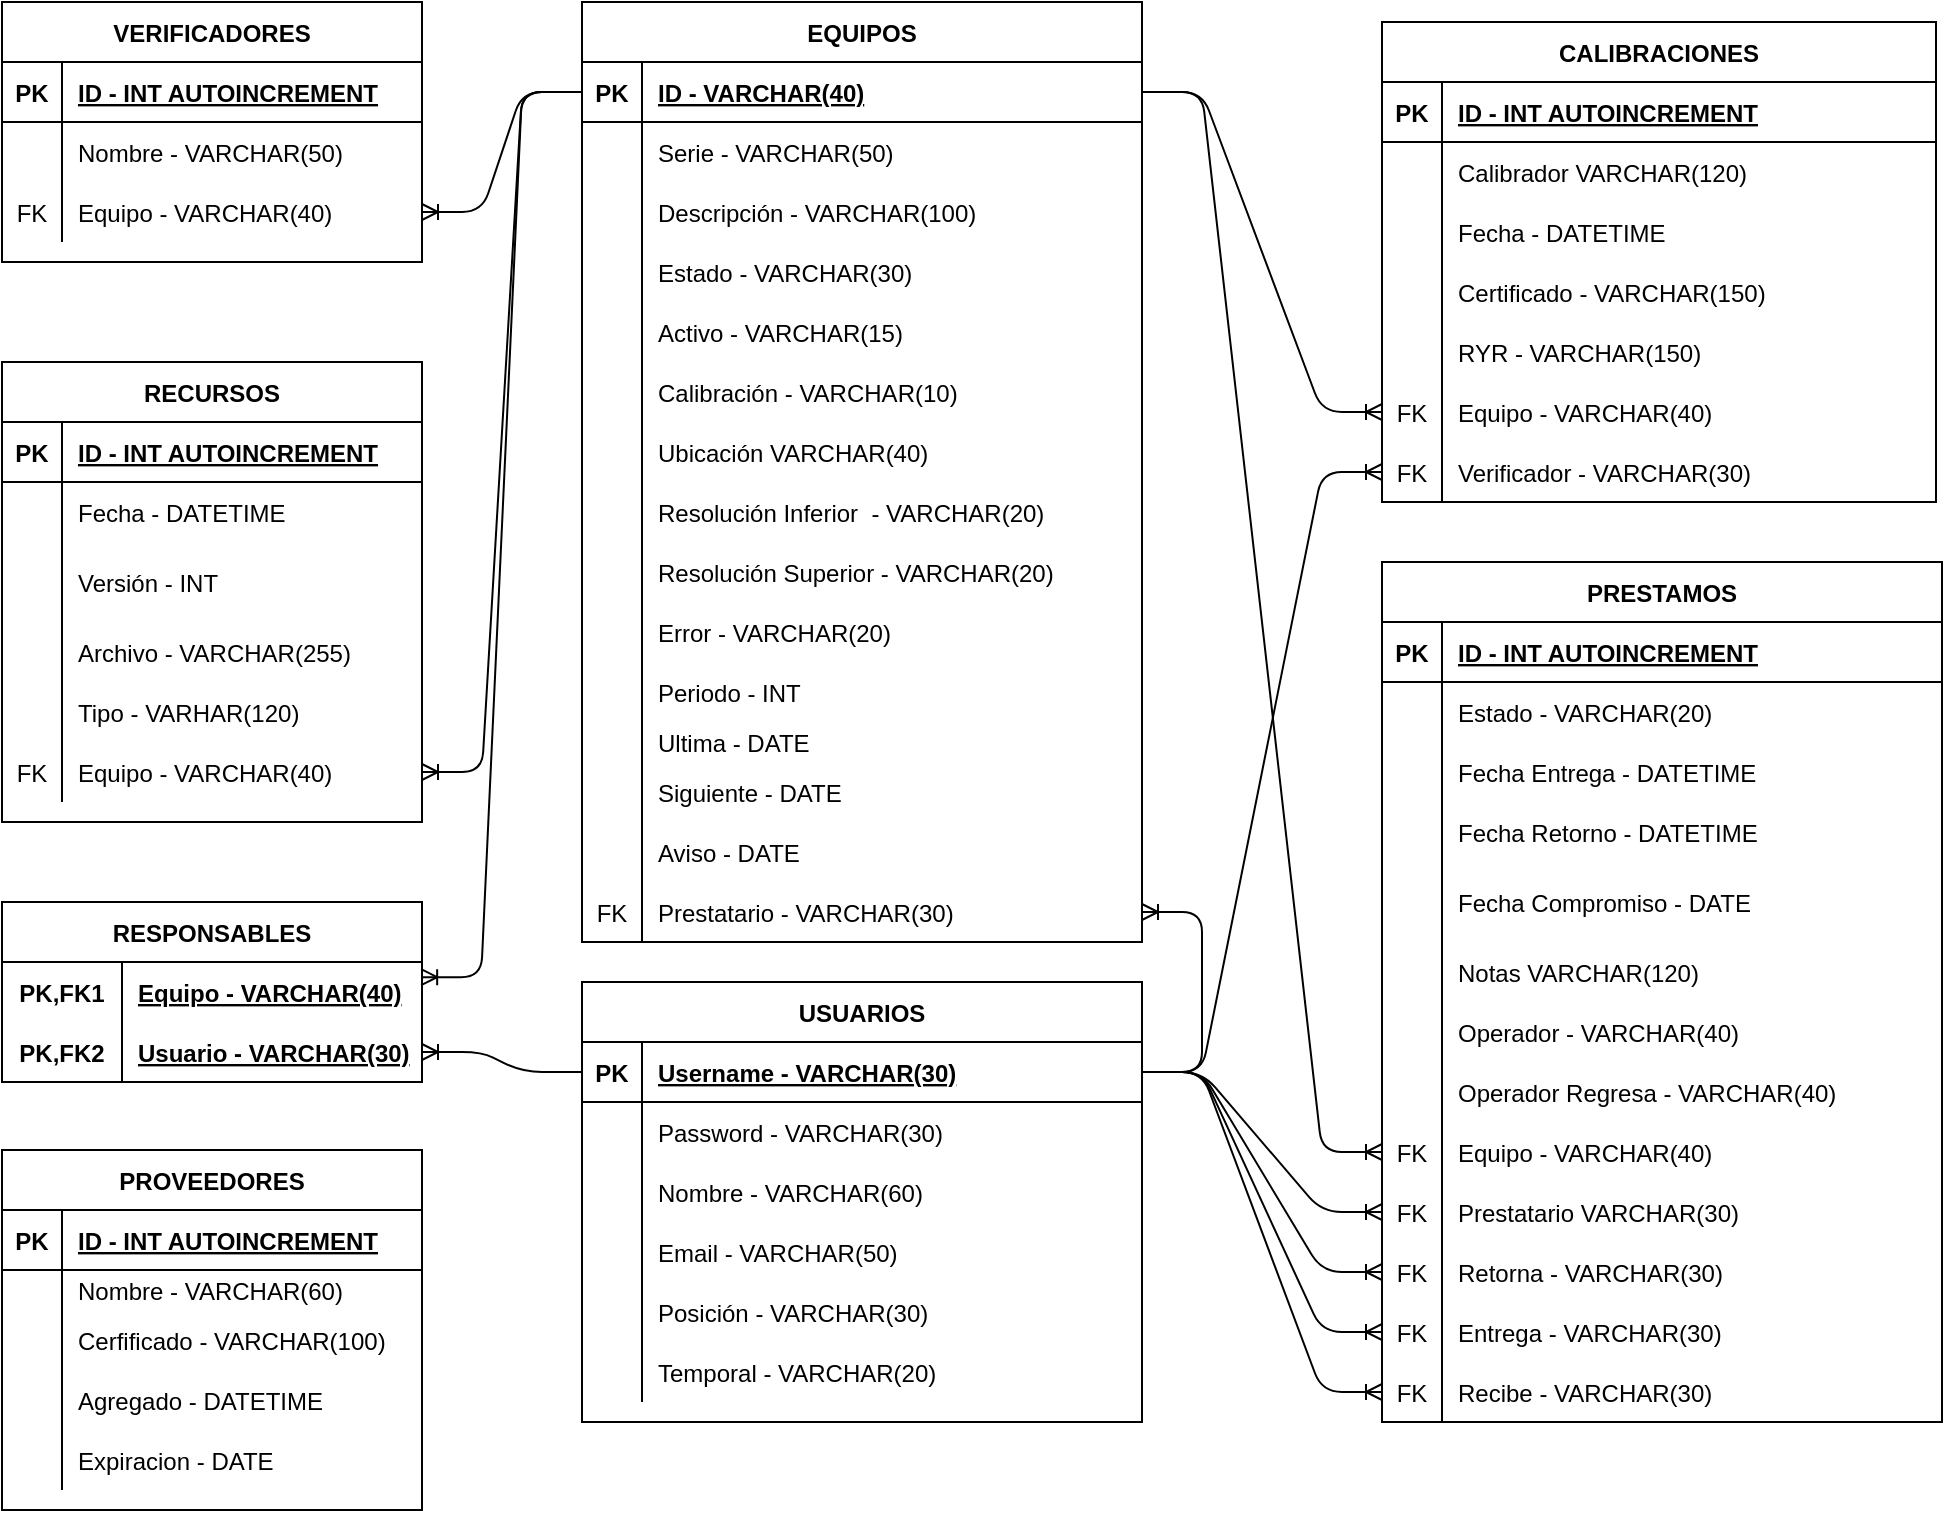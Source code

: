 <mxfile version="15.8.5" type="device"><diagram id="VOP7qsM3LI2n18yXFati" name="Page-1"><mxGraphModel dx="851" dy="471" grid="1" gridSize="10" guides="1" tooltips="1" connect="1" arrows="1" fold="1" page="1" pageScale="1" pageWidth="827" pageHeight="1169" math="0" shadow="0"><root><mxCell id="0"/><mxCell id="1" parent="0"/><mxCell id="AiQ3czS3Y79dKDK99Ic4-1" value="EQUIPOS" style="shape=table;startSize=30;container=1;collapsible=1;childLayout=tableLayout;fixedRows=1;rowLines=0;fontStyle=1;align=center;resizeLast=1;" parent="1" vertex="1"><mxGeometry x="593" y="206" width="280" height="470" as="geometry"/></mxCell><mxCell id="AiQ3czS3Y79dKDK99Ic4-2" value="" style="shape=partialRectangle;collapsible=0;dropTarget=0;pointerEvents=0;fillColor=none;top=0;left=0;bottom=1;right=0;points=[[0,0.5],[1,0.5]];portConstraint=eastwest;" parent="AiQ3czS3Y79dKDK99Ic4-1" vertex="1"><mxGeometry y="30" width="280" height="30" as="geometry"/></mxCell><mxCell id="AiQ3czS3Y79dKDK99Ic4-3" value="PK" style="shape=partialRectangle;connectable=0;fillColor=none;top=0;left=0;bottom=0;right=0;fontStyle=1;overflow=hidden;" parent="AiQ3czS3Y79dKDK99Ic4-2" vertex="1"><mxGeometry width="30" height="30" as="geometry"><mxRectangle width="30" height="30" as="alternateBounds"/></mxGeometry></mxCell><mxCell id="AiQ3czS3Y79dKDK99Ic4-4" value="ID - VARCHAR(40)" style="shape=partialRectangle;connectable=0;fillColor=none;top=0;left=0;bottom=0;right=0;align=left;spacingLeft=6;fontStyle=5;overflow=hidden;" parent="AiQ3czS3Y79dKDK99Ic4-2" vertex="1"><mxGeometry x="30" width="250" height="30" as="geometry"><mxRectangle width="250" height="30" as="alternateBounds"/></mxGeometry></mxCell><mxCell id="AiQ3czS3Y79dKDK99Ic4-5" value="" style="shape=partialRectangle;collapsible=0;dropTarget=0;pointerEvents=0;fillColor=none;top=0;left=0;bottom=0;right=0;points=[[0,0.5],[1,0.5]];portConstraint=eastwest;" parent="AiQ3czS3Y79dKDK99Ic4-1" vertex="1"><mxGeometry y="60" width="280" height="30" as="geometry"/></mxCell><mxCell id="AiQ3czS3Y79dKDK99Ic4-6" value="" style="shape=partialRectangle;connectable=0;fillColor=none;top=0;left=0;bottom=0;right=0;editable=1;overflow=hidden;" parent="AiQ3czS3Y79dKDK99Ic4-5" vertex="1"><mxGeometry width="30" height="30" as="geometry"><mxRectangle width="30" height="30" as="alternateBounds"/></mxGeometry></mxCell><mxCell id="AiQ3czS3Y79dKDK99Ic4-7" value="Serie - VARCHAR(50)" style="shape=partialRectangle;connectable=0;fillColor=none;top=0;left=0;bottom=0;right=0;align=left;spacingLeft=6;overflow=hidden;" parent="AiQ3czS3Y79dKDK99Ic4-5" vertex="1"><mxGeometry x="30" width="250" height="30" as="geometry"><mxRectangle width="250" height="30" as="alternateBounds"/></mxGeometry></mxCell><mxCell id="AiQ3czS3Y79dKDK99Ic4-8" value="" style="shape=partialRectangle;collapsible=0;dropTarget=0;pointerEvents=0;fillColor=none;top=0;left=0;bottom=0;right=0;points=[[0,0.5],[1,0.5]];portConstraint=eastwest;" parent="AiQ3czS3Y79dKDK99Ic4-1" vertex="1"><mxGeometry y="90" width="280" height="30" as="geometry"/></mxCell><mxCell id="AiQ3czS3Y79dKDK99Ic4-9" value="" style="shape=partialRectangle;connectable=0;fillColor=none;top=0;left=0;bottom=0;right=0;editable=1;overflow=hidden;" parent="AiQ3czS3Y79dKDK99Ic4-8" vertex="1"><mxGeometry width="30" height="30" as="geometry"><mxRectangle width="30" height="30" as="alternateBounds"/></mxGeometry></mxCell><mxCell id="AiQ3czS3Y79dKDK99Ic4-10" value="Descripción - VARCHAR(100)" style="shape=partialRectangle;connectable=0;fillColor=none;top=0;left=0;bottom=0;right=0;align=left;spacingLeft=6;overflow=hidden;" parent="AiQ3czS3Y79dKDK99Ic4-8" vertex="1"><mxGeometry x="30" width="250" height="30" as="geometry"><mxRectangle width="250" height="30" as="alternateBounds"/></mxGeometry></mxCell><mxCell id="AiQ3czS3Y79dKDK99Ic4-11" value="" style="shape=partialRectangle;collapsible=0;dropTarget=0;pointerEvents=0;fillColor=none;top=0;left=0;bottom=0;right=0;points=[[0,0.5],[1,0.5]];portConstraint=eastwest;" parent="AiQ3czS3Y79dKDK99Ic4-1" vertex="1"><mxGeometry y="120" width="280" height="30" as="geometry"/></mxCell><mxCell id="AiQ3czS3Y79dKDK99Ic4-12" value="" style="shape=partialRectangle;connectable=0;fillColor=none;top=0;left=0;bottom=0;right=0;editable=1;overflow=hidden;" parent="AiQ3czS3Y79dKDK99Ic4-11" vertex="1"><mxGeometry width="30" height="30" as="geometry"><mxRectangle width="30" height="30" as="alternateBounds"/></mxGeometry></mxCell><mxCell id="AiQ3czS3Y79dKDK99Ic4-13" value="Estado - VARCHAR(30)" style="shape=partialRectangle;connectable=0;fillColor=none;top=0;left=0;bottom=0;right=0;align=left;spacingLeft=6;overflow=hidden;" parent="AiQ3czS3Y79dKDK99Ic4-11" vertex="1"><mxGeometry x="30" width="250" height="30" as="geometry"><mxRectangle width="250" height="30" as="alternateBounds"/></mxGeometry></mxCell><mxCell id="AiQ3czS3Y79dKDK99Ic4-17" value="" style="shape=partialRectangle;collapsible=0;dropTarget=0;pointerEvents=0;fillColor=none;top=0;left=0;bottom=0;right=0;points=[[0,0.5],[1,0.5]];portConstraint=eastwest;" parent="AiQ3czS3Y79dKDK99Ic4-1" vertex="1"><mxGeometry y="150" width="280" height="30" as="geometry"/></mxCell><mxCell id="AiQ3czS3Y79dKDK99Ic4-18" value="" style="shape=partialRectangle;connectable=0;fillColor=none;top=0;left=0;bottom=0;right=0;editable=1;overflow=hidden;" parent="AiQ3czS3Y79dKDK99Ic4-17" vertex="1"><mxGeometry width="30" height="30" as="geometry"><mxRectangle width="30" height="30" as="alternateBounds"/></mxGeometry></mxCell><mxCell id="AiQ3czS3Y79dKDK99Ic4-19" value="Activo - VARCHAR(15)" style="shape=partialRectangle;connectable=0;fillColor=none;top=0;left=0;bottom=0;right=0;align=left;spacingLeft=6;overflow=hidden;" parent="AiQ3czS3Y79dKDK99Ic4-17" vertex="1"><mxGeometry x="30" width="250" height="30" as="geometry"><mxRectangle width="250" height="30" as="alternateBounds"/></mxGeometry></mxCell><mxCell id="AiQ3czS3Y79dKDK99Ic4-24" value="" style="shape=partialRectangle;collapsible=0;dropTarget=0;pointerEvents=0;fillColor=none;top=0;left=0;bottom=0;right=0;points=[[0,0.5],[1,0.5]];portConstraint=eastwest;" parent="AiQ3czS3Y79dKDK99Ic4-1" vertex="1"><mxGeometry y="180" width="280" height="30" as="geometry"/></mxCell><mxCell id="AiQ3czS3Y79dKDK99Ic4-25" value="" style="shape=partialRectangle;connectable=0;fillColor=none;top=0;left=0;bottom=0;right=0;editable=1;overflow=hidden;" parent="AiQ3czS3Y79dKDK99Ic4-24" vertex="1"><mxGeometry width="30" height="30" as="geometry"><mxRectangle width="30" height="30" as="alternateBounds"/></mxGeometry></mxCell><mxCell id="AiQ3czS3Y79dKDK99Ic4-26" value="Calibración - VARCHAR(10)" style="shape=partialRectangle;connectable=0;fillColor=none;top=0;left=0;bottom=0;right=0;align=left;spacingLeft=6;overflow=hidden;" parent="AiQ3czS3Y79dKDK99Ic4-24" vertex="1"><mxGeometry x="30" width="250" height="30" as="geometry"><mxRectangle width="250" height="30" as="alternateBounds"/></mxGeometry></mxCell><mxCell id="AiQ3czS3Y79dKDK99Ic4-27" value="" style="shape=partialRectangle;collapsible=0;dropTarget=0;pointerEvents=0;fillColor=none;top=0;left=0;bottom=0;right=0;points=[[0,0.5],[1,0.5]];portConstraint=eastwest;" parent="AiQ3czS3Y79dKDK99Ic4-1" vertex="1"><mxGeometry y="210" width="280" height="30" as="geometry"/></mxCell><mxCell id="AiQ3czS3Y79dKDK99Ic4-28" value="" style="shape=partialRectangle;connectable=0;fillColor=none;top=0;left=0;bottom=0;right=0;editable=1;overflow=hidden;" parent="AiQ3czS3Y79dKDK99Ic4-27" vertex="1"><mxGeometry width="30" height="30" as="geometry"><mxRectangle width="30" height="30" as="alternateBounds"/></mxGeometry></mxCell><mxCell id="AiQ3czS3Y79dKDK99Ic4-29" value="Ubicación VARCHAR(40)" style="shape=partialRectangle;connectable=0;fillColor=none;top=0;left=0;bottom=0;right=0;align=left;spacingLeft=6;overflow=hidden;" parent="AiQ3czS3Y79dKDK99Ic4-27" vertex="1"><mxGeometry x="30" width="250" height="30" as="geometry"><mxRectangle width="250" height="30" as="alternateBounds"/></mxGeometry></mxCell><mxCell id="AiQ3czS3Y79dKDK99Ic4-30" value="" style="shape=partialRectangle;collapsible=0;dropTarget=0;pointerEvents=0;fillColor=none;top=0;left=0;bottom=0;right=0;points=[[0,0.5],[1,0.5]];portConstraint=eastwest;" parent="AiQ3czS3Y79dKDK99Ic4-1" vertex="1"><mxGeometry y="240" width="280" height="30" as="geometry"/></mxCell><mxCell id="AiQ3czS3Y79dKDK99Ic4-31" value="" style="shape=partialRectangle;connectable=0;fillColor=none;top=0;left=0;bottom=0;right=0;editable=1;overflow=hidden;" parent="AiQ3czS3Y79dKDK99Ic4-30" vertex="1"><mxGeometry width="30" height="30" as="geometry"><mxRectangle width="30" height="30" as="alternateBounds"/></mxGeometry></mxCell><mxCell id="AiQ3czS3Y79dKDK99Ic4-32" value="Resolución Inferior  - VARCHAR(20)" style="shape=partialRectangle;connectable=0;fillColor=none;top=0;left=0;bottom=0;right=0;align=left;spacingLeft=6;overflow=hidden;" parent="AiQ3czS3Y79dKDK99Ic4-30" vertex="1"><mxGeometry x="30" width="250" height="30" as="geometry"><mxRectangle width="250" height="30" as="alternateBounds"/></mxGeometry></mxCell><mxCell id="AiQ3czS3Y79dKDK99Ic4-33" value="" style="shape=partialRectangle;collapsible=0;dropTarget=0;pointerEvents=0;fillColor=none;top=0;left=0;bottom=0;right=0;points=[[0,0.5],[1,0.5]];portConstraint=eastwest;" parent="AiQ3czS3Y79dKDK99Ic4-1" vertex="1"><mxGeometry y="270" width="280" height="30" as="geometry"/></mxCell><mxCell id="AiQ3czS3Y79dKDK99Ic4-34" value="" style="shape=partialRectangle;connectable=0;fillColor=none;top=0;left=0;bottom=0;right=0;editable=1;overflow=hidden;" parent="AiQ3czS3Y79dKDK99Ic4-33" vertex="1"><mxGeometry width="30" height="30" as="geometry"><mxRectangle width="30" height="30" as="alternateBounds"/></mxGeometry></mxCell><mxCell id="AiQ3czS3Y79dKDK99Ic4-35" value="Resolución Superior - VARCHAR(20)" style="shape=partialRectangle;connectable=0;fillColor=none;top=0;left=0;bottom=0;right=0;align=left;spacingLeft=6;overflow=hidden;" parent="AiQ3czS3Y79dKDK99Ic4-33" vertex="1"><mxGeometry x="30" width="250" height="30" as="geometry"><mxRectangle width="250" height="30" as="alternateBounds"/></mxGeometry></mxCell><mxCell id="AiQ3czS3Y79dKDK99Ic4-36" value="" style="shape=partialRectangle;collapsible=0;dropTarget=0;pointerEvents=0;fillColor=none;top=0;left=0;bottom=0;right=0;points=[[0,0.5],[1,0.5]];portConstraint=eastwest;" parent="AiQ3czS3Y79dKDK99Ic4-1" vertex="1"><mxGeometry y="300" width="280" height="30" as="geometry"/></mxCell><mxCell id="AiQ3czS3Y79dKDK99Ic4-37" value="" style="shape=partialRectangle;connectable=0;fillColor=none;top=0;left=0;bottom=0;right=0;editable=1;overflow=hidden;" parent="AiQ3czS3Y79dKDK99Ic4-36" vertex="1"><mxGeometry width="30" height="30" as="geometry"><mxRectangle width="30" height="30" as="alternateBounds"/></mxGeometry></mxCell><mxCell id="AiQ3czS3Y79dKDK99Ic4-38" value="Error - VARCHAR(20)" style="shape=partialRectangle;connectable=0;fillColor=none;top=0;left=0;bottom=0;right=0;align=left;spacingLeft=6;overflow=hidden;" parent="AiQ3czS3Y79dKDK99Ic4-36" vertex="1"><mxGeometry x="30" width="250" height="30" as="geometry"><mxRectangle width="250" height="30" as="alternateBounds"/></mxGeometry></mxCell><mxCell id="AiQ3czS3Y79dKDK99Ic4-39" value="" style="shape=partialRectangle;collapsible=0;dropTarget=0;pointerEvents=0;fillColor=none;top=0;left=0;bottom=0;right=0;points=[[0,0.5],[1,0.5]];portConstraint=eastwest;" parent="AiQ3czS3Y79dKDK99Ic4-1" vertex="1"><mxGeometry y="330" width="280" height="30" as="geometry"/></mxCell><mxCell id="AiQ3czS3Y79dKDK99Ic4-40" value="" style="shape=partialRectangle;connectable=0;fillColor=none;top=0;left=0;bottom=0;right=0;editable=1;overflow=hidden;" parent="AiQ3czS3Y79dKDK99Ic4-39" vertex="1"><mxGeometry width="30" height="30" as="geometry"><mxRectangle width="30" height="30" as="alternateBounds"/></mxGeometry></mxCell><mxCell id="AiQ3czS3Y79dKDK99Ic4-41" value="Periodo - INT" style="shape=partialRectangle;connectable=0;fillColor=none;top=0;left=0;bottom=0;right=0;align=left;spacingLeft=6;overflow=hidden;" parent="AiQ3czS3Y79dKDK99Ic4-39" vertex="1"><mxGeometry x="30" width="250" height="30" as="geometry"><mxRectangle width="250" height="30" as="alternateBounds"/></mxGeometry></mxCell><mxCell id="AiQ3czS3Y79dKDK99Ic4-43" value="" style="shape=partialRectangle;collapsible=0;dropTarget=0;pointerEvents=0;fillColor=none;top=0;left=0;bottom=0;right=0;points=[[0,0.5],[1,0.5]];portConstraint=eastwest;" parent="AiQ3czS3Y79dKDK99Ic4-1" vertex="1"><mxGeometry y="360" width="280" height="20" as="geometry"/></mxCell><mxCell id="AiQ3czS3Y79dKDK99Ic4-44" value="" style="shape=partialRectangle;connectable=0;fillColor=none;top=0;left=0;bottom=0;right=0;editable=1;overflow=hidden;" parent="AiQ3czS3Y79dKDK99Ic4-43" vertex="1"><mxGeometry width="30" height="20" as="geometry"><mxRectangle width="30" height="20" as="alternateBounds"/></mxGeometry></mxCell><mxCell id="AiQ3czS3Y79dKDK99Ic4-45" value="Ultima - DATE" style="shape=partialRectangle;connectable=0;fillColor=none;top=0;left=0;bottom=0;right=0;align=left;spacingLeft=6;overflow=hidden;" parent="AiQ3czS3Y79dKDK99Ic4-43" vertex="1"><mxGeometry x="30" width="250" height="20" as="geometry"><mxRectangle width="250" height="20" as="alternateBounds"/></mxGeometry></mxCell><mxCell id="AiQ3czS3Y79dKDK99Ic4-46" value="" style="shape=partialRectangle;collapsible=0;dropTarget=0;pointerEvents=0;fillColor=none;top=0;left=0;bottom=0;right=0;points=[[0,0.5],[1,0.5]];portConstraint=eastwest;" parent="AiQ3czS3Y79dKDK99Ic4-1" vertex="1"><mxGeometry y="380" width="280" height="30" as="geometry"/></mxCell><mxCell id="AiQ3czS3Y79dKDK99Ic4-47" value="" style="shape=partialRectangle;connectable=0;fillColor=none;top=0;left=0;bottom=0;right=0;editable=1;overflow=hidden;" parent="AiQ3czS3Y79dKDK99Ic4-46" vertex="1"><mxGeometry width="30" height="30" as="geometry"><mxRectangle width="30" height="30" as="alternateBounds"/></mxGeometry></mxCell><mxCell id="AiQ3czS3Y79dKDK99Ic4-48" value="Siguiente - DATE" style="shape=partialRectangle;connectable=0;fillColor=none;top=0;left=0;bottom=0;right=0;align=left;spacingLeft=6;overflow=hidden;" parent="AiQ3czS3Y79dKDK99Ic4-46" vertex="1"><mxGeometry x="30" width="250" height="30" as="geometry"><mxRectangle width="250" height="30" as="alternateBounds"/></mxGeometry></mxCell><mxCell id="AiQ3czS3Y79dKDK99Ic4-63" value="" style="shape=partialRectangle;collapsible=0;dropTarget=0;pointerEvents=0;fillColor=none;top=0;left=0;bottom=0;right=0;points=[[0,0.5],[1,0.5]];portConstraint=eastwest;" parent="AiQ3czS3Y79dKDK99Ic4-1" vertex="1"><mxGeometry y="410" width="280" height="30" as="geometry"/></mxCell><mxCell id="AiQ3czS3Y79dKDK99Ic4-64" value="" style="shape=partialRectangle;connectable=0;fillColor=none;top=0;left=0;bottom=0;right=0;editable=1;overflow=hidden;" parent="AiQ3czS3Y79dKDK99Ic4-63" vertex="1"><mxGeometry width="30" height="30" as="geometry"><mxRectangle width="30" height="30" as="alternateBounds"/></mxGeometry></mxCell><mxCell id="AiQ3czS3Y79dKDK99Ic4-65" value="Aviso - DATE" style="shape=partialRectangle;connectable=0;fillColor=none;top=0;left=0;bottom=0;right=0;align=left;spacingLeft=6;overflow=hidden;" parent="AiQ3czS3Y79dKDK99Ic4-63" vertex="1"><mxGeometry x="30" width="250" height="30" as="geometry"><mxRectangle width="250" height="30" as="alternateBounds"/></mxGeometry></mxCell><mxCell id="AiQ3czS3Y79dKDK99Ic4-66" value="" style="shape=partialRectangle;collapsible=0;dropTarget=0;pointerEvents=0;fillColor=none;top=0;left=0;bottom=0;right=0;points=[[0,0.5],[1,0.5]];portConstraint=eastwest;" parent="AiQ3czS3Y79dKDK99Ic4-1" vertex="1"><mxGeometry y="440" width="280" height="30" as="geometry"/></mxCell><mxCell id="AiQ3czS3Y79dKDK99Ic4-67" value="FK" style="shape=partialRectangle;connectable=0;fillColor=none;top=0;left=0;bottom=0;right=0;editable=1;overflow=hidden;" parent="AiQ3czS3Y79dKDK99Ic4-66" vertex="1"><mxGeometry width="30" height="30" as="geometry"><mxRectangle width="30" height="30" as="alternateBounds"/></mxGeometry></mxCell><mxCell id="AiQ3czS3Y79dKDK99Ic4-68" value="Prestatario - VARCHAR(30)" style="shape=partialRectangle;connectable=0;fillColor=none;top=0;left=0;bottom=0;right=0;align=left;spacingLeft=6;overflow=hidden;" parent="AiQ3czS3Y79dKDK99Ic4-66" vertex="1"><mxGeometry x="30" width="250" height="30" as="geometry"><mxRectangle width="250" height="30" as="alternateBounds"/></mxGeometry></mxCell><mxCell id="AiQ3czS3Y79dKDK99Ic4-82" value="USUARIOS" style="shape=table;startSize=30;container=1;collapsible=1;childLayout=tableLayout;fixedRows=1;rowLines=0;fontStyle=1;align=center;resizeLast=1;" parent="1" vertex="1"><mxGeometry x="593" y="696" width="280" height="220" as="geometry"/></mxCell><mxCell id="AiQ3czS3Y79dKDK99Ic4-83" value="" style="shape=partialRectangle;collapsible=0;dropTarget=0;pointerEvents=0;fillColor=none;top=0;left=0;bottom=1;right=0;points=[[0,0.5],[1,0.5]];portConstraint=eastwest;" parent="AiQ3czS3Y79dKDK99Ic4-82" vertex="1"><mxGeometry y="30" width="280" height="30" as="geometry"/></mxCell><mxCell id="AiQ3czS3Y79dKDK99Ic4-84" value="PK" style="shape=partialRectangle;connectable=0;fillColor=none;top=0;left=0;bottom=0;right=0;fontStyle=1;overflow=hidden;" parent="AiQ3czS3Y79dKDK99Ic4-83" vertex="1"><mxGeometry width="30" height="30" as="geometry"><mxRectangle width="30" height="30" as="alternateBounds"/></mxGeometry></mxCell><mxCell id="AiQ3czS3Y79dKDK99Ic4-85" value="Username - VARCHAR(30)" style="shape=partialRectangle;connectable=0;fillColor=none;top=0;left=0;bottom=0;right=0;align=left;spacingLeft=6;fontStyle=5;overflow=hidden;" parent="AiQ3czS3Y79dKDK99Ic4-83" vertex="1"><mxGeometry x="30" width="250" height="30" as="geometry"><mxRectangle width="250" height="30" as="alternateBounds"/></mxGeometry></mxCell><mxCell id="AiQ3czS3Y79dKDK99Ic4-86" value="" style="shape=partialRectangle;collapsible=0;dropTarget=0;pointerEvents=0;fillColor=none;top=0;left=0;bottom=0;right=0;points=[[0,0.5],[1,0.5]];portConstraint=eastwest;" parent="AiQ3czS3Y79dKDK99Ic4-82" vertex="1"><mxGeometry y="60" width="280" height="30" as="geometry"/></mxCell><mxCell id="AiQ3czS3Y79dKDK99Ic4-87" value="" style="shape=partialRectangle;connectable=0;fillColor=none;top=0;left=0;bottom=0;right=0;editable=1;overflow=hidden;" parent="AiQ3czS3Y79dKDK99Ic4-86" vertex="1"><mxGeometry width="30" height="30" as="geometry"><mxRectangle width="30" height="30" as="alternateBounds"/></mxGeometry></mxCell><mxCell id="AiQ3czS3Y79dKDK99Ic4-88" value="Password - VARCHAR(30)" style="shape=partialRectangle;connectable=0;fillColor=none;top=0;left=0;bottom=0;right=0;align=left;spacingLeft=6;overflow=hidden;" parent="AiQ3czS3Y79dKDK99Ic4-86" vertex="1"><mxGeometry x="30" width="250" height="30" as="geometry"><mxRectangle width="250" height="30" as="alternateBounds"/></mxGeometry></mxCell><mxCell id="AiQ3czS3Y79dKDK99Ic4-89" value="" style="shape=partialRectangle;collapsible=0;dropTarget=0;pointerEvents=0;fillColor=none;top=0;left=0;bottom=0;right=0;points=[[0,0.5],[1,0.5]];portConstraint=eastwest;" parent="AiQ3czS3Y79dKDK99Ic4-82" vertex="1"><mxGeometry y="90" width="280" height="30" as="geometry"/></mxCell><mxCell id="AiQ3czS3Y79dKDK99Ic4-90" value="" style="shape=partialRectangle;connectable=0;fillColor=none;top=0;left=0;bottom=0;right=0;editable=1;overflow=hidden;" parent="AiQ3czS3Y79dKDK99Ic4-89" vertex="1"><mxGeometry width="30" height="30" as="geometry"><mxRectangle width="30" height="30" as="alternateBounds"/></mxGeometry></mxCell><mxCell id="AiQ3czS3Y79dKDK99Ic4-91" value="Nombre - VARCHAR(60)" style="shape=partialRectangle;connectable=0;fillColor=none;top=0;left=0;bottom=0;right=0;align=left;spacingLeft=6;overflow=hidden;" parent="AiQ3czS3Y79dKDK99Ic4-89" vertex="1"><mxGeometry x="30" width="250" height="30" as="geometry"><mxRectangle width="250" height="30" as="alternateBounds"/></mxGeometry></mxCell><mxCell id="AiQ3czS3Y79dKDK99Ic4-92" value="" style="shape=partialRectangle;collapsible=0;dropTarget=0;pointerEvents=0;fillColor=none;top=0;left=0;bottom=0;right=0;points=[[0,0.5],[1,0.5]];portConstraint=eastwest;" parent="AiQ3czS3Y79dKDK99Ic4-82" vertex="1"><mxGeometry y="120" width="280" height="30" as="geometry"/></mxCell><mxCell id="AiQ3czS3Y79dKDK99Ic4-93" value="" style="shape=partialRectangle;connectable=0;fillColor=none;top=0;left=0;bottom=0;right=0;editable=1;overflow=hidden;" parent="AiQ3czS3Y79dKDK99Ic4-92" vertex="1"><mxGeometry width="30" height="30" as="geometry"><mxRectangle width="30" height="30" as="alternateBounds"/></mxGeometry></mxCell><mxCell id="AiQ3czS3Y79dKDK99Ic4-94" value="Email - VARCHAR(50)" style="shape=partialRectangle;connectable=0;fillColor=none;top=0;left=0;bottom=0;right=0;align=left;spacingLeft=6;overflow=hidden;" parent="AiQ3czS3Y79dKDK99Ic4-92" vertex="1"><mxGeometry x="30" width="250" height="30" as="geometry"><mxRectangle width="250" height="30" as="alternateBounds"/></mxGeometry></mxCell><mxCell id="AiQ3czS3Y79dKDK99Ic4-95" value="" style="shape=partialRectangle;collapsible=0;dropTarget=0;pointerEvents=0;fillColor=none;top=0;left=0;bottom=0;right=0;points=[[0,0.5],[1,0.5]];portConstraint=eastwest;" parent="AiQ3czS3Y79dKDK99Ic4-82" vertex="1"><mxGeometry y="150" width="280" height="30" as="geometry"/></mxCell><mxCell id="AiQ3czS3Y79dKDK99Ic4-96" value="" style="shape=partialRectangle;connectable=0;fillColor=none;top=0;left=0;bottom=0;right=0;editable=1;overflow=hidden;" parent="AiQ3czS3Y79dKDK99Ic4-95" vertex="1"><mxGeometry width="30" height="30" as="geometry"><mxRectangle width="30" height="30" as="alternateBounds"/></mxGeometry></mxCell><mxCell id="AiQ3czS3Y79dKDK99Ic4-97" value="Posición - VARCHAR(30)" style="shape=partialRectangle;connectable=0;fillColor=none;top=0;left=0;bottom=0;right=0;align=left;spacingLeft=6;overflow=hidden;" parent="AiQ3czS3Y79dKDK99Ic4-95" vertex="1"><mxGeometry x="30" width="250" height="30" as="geometry"><mxRectangle width="250" height="30" as="alternateBounds"/></mxGeometry></mxCell><mxCell id="AiQ3czS3Y79dKDK99Ic4-98" value="" style="shape=partialRectangle;collapsible=0;dropTarget=0;pointerEvents=0;fillColor=none;top=0;left=0;bottom=0;right=0;points=[[0,0.5],[1,0.5]];portConstraint=eastwest;" parent="AiQ3czS3Y79dKDK99Ic4-82" vertex="1"><mxGeometry y="180" width="280" height="30" as="geometry"/></mxCell><mxCell id="AiQ3czS3Y79dKDK99Ic4-99" value="" style="shape=partialRectangle;connectable=0;fillColor=none;top=0;left=0;bottom=0;right=0;editable=1;overflow=hidden;" parent="AiQ3czS3Y79dKDK99Ic4-98" vertex="1"><mxGeometry width="30" height="30" as="geometry"><mxRectangle width="30" height="30" as="alternateBounds"/></mxGeometry></mxCell><mxCell id="AiQ3czS3Y79dKDK99Ic4-100" value="Temporal - VARCHAR(20)" style="shape=partialRectangle;connectable=0;fillColor=none;top=0;left=0;bottom=0;right=0;align=left;spacingLeft=6;overflow=hidden;" parent="AiQ3czS3Y79dKDK99Ic4-98" vertex="1"><mxGeometry x="30" width="250" height="30" as="geometry"><mxRectangle width="250" height="30" as="alternateBounds"/></mxGeometry></mxCell><mxCell id="AiQ3czS3Y79dKDK99Ic4-102" value="" style="edgeStyle=entityRelationEdgeStyle;fontSize=12;html=1;endArrow=none;exitX=1;exitY=0.5;exitDx=0;exitDy=0;startArrow=ERoneToMany;startFill=0;endFill=0;" parent="1" source="AiQ3czS3Y79dKDK99Ic4-66" target="AiQ3czS3Y79dKDK99Ic4-83" edge="1"><mxGeometry width="100" height="100" relative="1" as="geometry"><mxPoint x="393" y="966" as="sourcePoint"/><mxPoint x="493" y="866" as="targetPoint"/></mxGeometry></mxCell><mxCell id="AiQ3czS3Y79dKDK99Ic4-103" value="RECURSOS" style="shape=table;startSize=30;container=1;collapsible=1;childLayout=tableLayout;fixedRows=1;rowLines=0;fontStyle=1;align=center;resizeLast=1;" parent="1" vertex="1"><mxGeometry x="303" y="386" width="210" height="230.0" as="geometry"/></mxCell><mxCell id="AiQ3czS3Y79dKDK99Ic4-104" value="" style="shape=partialRectangle;collapsible=0;dropTarget=0;pointerEvents=0;fillColor=none;top=0;left=0;bottom=1;right=0;points=[[0,0.5],[1,0.5]];portConstraint=eastwest;" parent="AiQ3czS3Y79dKDK99Ic4-103" vertex="1"><mxGeometry y="30" width="210" height="30" as="geometry"/></mxCell><mxCell id="AiQ3czS3Y79dKDK99Ic4-105" value="PK" style="shape=partialRectangle;connectable=0;fillColor=none;top=0;left=0;bottom=0;right=0;fontStyle=1;overflow=hidden;" parent="AiQ3czS3Y79dKDK99Ic4-104" vertex="1"><mxGeometry width="30" height="30" as="geometry"><mxRectangle width="30" height="30" as="alternateBounds"/></mxGeometry></mxCell><mxCell id="AiQ3czS3Y79dKDK99Ic4-106" value="ID - INT AUTOINCREMENT" style="shape=partialRectangle;connectable=0;fillColor=none;top=0;left=0;bottom=0;right=0;align=left;spacingLeft=6;fontStyle=5;overflow=hidden;" parent="AiQ3czS3Y79dKDK99Ic4-104" vertex="1"><mxGeometry x="30" width="180" height="30" as="geometry"><mxRectangle width="180" height="30" as="alternateBounds"/></mxGeometry></mxCell><mxCell id="AiQ3czS3Y79dKDK99Ic4-107" value="" style="shape=partialRectangle;collapsible=0;dropTarget=0;pointerEvents=0;fillColor=none;top=0;left=0;bottom=0;right=0;points=[[0,0.5],[1,0.5]];portConstraint=eastwest;" parent="AiQ3czS3Y79dKDK99Ic4-103" vertex="1"><mxGeometry y="60" width="210" height="30" as="geometry"/></mxCell><mxCell id="AiQ3czS3Y79dKDK99Ic4-108" value="" style="shape=partialRectangle;connectable=0;fillColor=none;top=0;left=0;bottom=0;right=0;editable=1;overflow=hidden;" parent="AiQ3czS3Y79dKDK99Ic4-107" vertex="1"><mxGeometry width="30" height="30" as="geometry"><mxRectangle width="30" height="30" as="alternateBounds"/></mxGeometry></mxCell><mxCell id="AiQ3czS3Y79dKDK99Ic4-109" value="Fecha - DATETIME" style="shape=partialRectangle;connectable=0;fillColor=none;top=0;left=0;bottom=0;right=0;align=left;spacingLeft=6;overflow=hidden;" parent="AiQ3czS3Y79dKDK99Ic4-107" vertex="1"><mxGeometry x="30" width="180" height="30" as="geometry"><mxRectangle width="180" height="30" as="alternateBounds"/></mxGeometry></mxCell><mxCell id="AiQ3czS3Y79dKDK99Ic4-110" value="" style="shape=partialRectangle;collapsible=0;dropTarget=0;pointerEvents=0;fillColor=none;top=0;left=0;bottom=0;right=0;points=[[0,0.5],[1,0.5]];portConstraint=eastwest;" parent="AiQ3czS3Y79dKDK99Ic4-103" vertex="1"><mxGeometry y="90" width="210" height="40" as="geometry"/></mxCell><mxCell id="AiQ3czS3Y79dKDK99Ic4-111" value="" style="shape=partialRectangle;connectable=0;fillColor=none;top=0;left=0;bottom=0;right=0;editable=1;overflow=hidden;" parent="AiQ3czS3Y79dKDK99Ic4-110" vertex="1"><mxGeometry width="30" height="40" as="geometry"><mxRectangle width="30" height="40" as="alternateBounds"/></mxGeometry></mxCell><mxCell id="AiQ3czS3Y79dKDK99Ic4-112" value="Versión - INT" style="shape=partialRectangle;connectable=0;fillColor=none;top=0;left=0;bottom=0;right=0;align=left;spacingLeft=6;overflow=hidden;" parent="AiQ3czS3Y79dKDK99Ic4-110" vertex="1"><mxGeometry x="30" width="180" height="40" as="geometry"><mxRectangle width="180" height="40" as="alternateBounds"/></mxGeometry></mxCell><mxCell id="VlidqlFzQLrw7DeZYlY--29" value="" style="shape=partialRectangle;collapsible=0;dropTarget=0;pointerEvents=0;fillColor=none;top=0;left=0;bottom=0;right=0;points=[[0,0.5],[1,0.5]];portConstraint=eastwest;" parent="AiQ3czS3Y79dKDK99Ic4-103" vertex="1"><mxGeometry y="130" width="210" height="30" as="geometry"/></mxCell><mxCell id="VlidqlFzQLrw7DeZYlY--30" value="" style="shape=partialRectangle;connectable=0;fillColor=none;top=0;left=0;bottom=0;right=0;editable=1;overflow=hidden;" parent="VlidqlFzQLrw7DeZYlY--29" vertex="1"><mxGeometry width="30" height="30" as="geometry"><mxRectangle width="30" height="30" as="alternateBounds"/></mxGeometry></mxCell><mxCell id="VlidqlFzQLrw7DeZYlY--31" value="Archivo - VARCHAR(255)" style="shape=partialRectangle;connectable=0;fillColor=none;top=0;left=0;bottom=0;right=0;align=left;spacingLeft=6;overflow=hidden;" parent="VlidqlFzQLrw7DeZYlY--29" vertex="1"><mxGeometry x="30" width="180" height="30" as="geometry"><mxRectangle width="180" height="30" as="alternateBounds"/></mxGeometry></mxCell><mxCell id="AiQ3czS3Y79dKDK99Ic4-113" value="" style="shape=partialRectangle;collapsible=0;dropTarget=0;pointerEvents=0;fillColor=none;top=0;left=0;bottom=0;right=0;points=[[0,0.5],[1,0.5]];portConstraint=eastwest;" parent="AiQ3czS3Y79dKDK99Ic4-103" vertex="1"><mxGeometry y="160" width="210" height="30" as="geometry"/></mxCell><mxCell id="AiQ3czS3Y79dKDK99Ic4-114" value="" style="shape=partialRectangle;connectable=0;fillColor=none;top=0;left=0;bottom=0;right=0;editable=1;overflow=hidden;" parent="AiQ3czS3Y79dKDK99Ic4-113" vertex="1"><mxGeometry width="30" height="30" as="geometry"><mxRectangle width="30" height="30" as="alternateBounds"/></mxGeometry></mxCell><mxCell id="AiQ3czS3Y79dKDK99Ic4-115" value="Tipo - VARHAR(120)" style="shape=partialRectangle;connectable=0;fillColor=none;top=0;left=0;bottom=0;right=0;align=left;spacingLeft=6;overflow=hidden;" parent="AiQ3czS3Y79dKDK99Ic4-113" vertex="1"><mxGeometry x="30" width="180" height="30" as="geometry"><mxRectangle width="180" height="30" as="alternateBounds"/></mxGeometry></mxCell><mxCell id="AiQ3czS3Y79dKDK99Ic4-116" value="" style="shape=partialRectangle;collapsible=0;dropTarget=0;pointerEvents=0;fillColor=none;top=0;left=0;bottom=0;right=0;points=[[0,0.5],[1,0.5]];portConstraint=eastwest;" parent="AiQ3czS3Y79dKDK99Ic4-103" vertex="1"><mxGeometry y="190" width="210" height="30" as="geometry"/></mxCell><mxCell id="AiQ3czS3Y79dKDK99Ic4-117" value="FK" style="shape=partialRectangle;connectable=0;fillColor=none;top=0;left=0;bottom=0;right=0;editable=1;overflow=hidden;" parent="AiQ3czS3Y79dKDK99Ic4-116" vertex="1"><mxGeometry width="30" height="30" as="geometry"><mxRectangle width="30" height="30" as="alternateBounds"/></mxGeometry></mxCell><mxCell id="AiQ3czS3Y79dKDK99Ic4-118" value="Equipo - VARCHAR(40)" style="shape=partialRectangle;connectable=0;fillColor=none;top=0;left=0;bottom=0;right=0;align=left;spacingLeft=6;overflow=hidden;" parent="AiQ3czS3Y79dKDK99Ic4-116" vertex="1"><mxGeometry x="30" width="180" height="30" as="geometry"><mxRectangle width="180" height="30" as="alternateBounds"/></mxGeometry></mxCell><mxCell id="AiQ3czS3Y79dKDK99Ic4-120" value="" style="edgeStyle=entityRelationEdgeStyle;fontSize=12;html=1;endArrow=ERoneToMany;entryX=1;entryY=0.5;entryDx=0;entryDy=0;exitX=0;exitY=0.5;exitDx=0;exitDy=0;" parent="1" source="AiQ3czS3Y79dKDK99Ic4-2" target="AiQ3czS3Y79dKDK99Ic4-116" edge="1"><mxGeometry width="100" height="100" relative="1" as="geometry"><mxPoint x="503" y="446" as="sourcePoint"/><mxPoint x="603" y="346" as="targetPoint"/></mxGeometry></mxCell><mxCell id="JfEdrEpB9EilfCzJfJw5-1" value="PRESTAMOS" style="shape=table;startSize=30;container=1;collapsible=1;childLayout=tableLayout;fixedRows=1;rowLines=0;fontStyle=1;align=center;resizeLast=1;" parent="1" vertex="1"><mxGeometry x="993" y="486" width="280" height="430" as="geometry"/></mxCell><mxCell id="JfEdrEpB9EilfCzJfJw5-2" value="" style="shape=partialRectangle;collapsible=0;dropTarget=0;pointerEvents=0;fillColor=none;top=0;left=0;bottom=1;right=0;points=[[0,0.5],[1,0.5]];portConstraint=eastwest;" parent="JfEdrEpB9EilfCzJfJw5-1" vertex="1"><mxGeometry y="30" width="280" height="30" as="geometry"/></mxCell><mxCell id="JfEdrEpB9EilfCzJfJw5-3" value="PK" style="shape=partialRectangle;connectable=0;fillColor=none;top=0;left=0;bottom=0;right=0;fontStyle=1;overflow=hidden;" parent="JfEdrEpB9EilfCzJfJw5-2" vertex="1"><mxGeometry width="30" height="30" as="geometry"><mxRectangle width="30" height="30" as="alternateBounds"/></mxGeometry></mxCell><mxCell id="JfEdrEpB9EilfCzJfJw5-4" value="ID - INT AUTOINCREMENT" style="shape=partialRectangle;connectable=0;fillColor=none;top=0;left=0;bottom=0;right=0;align=left;spacingLeft=6;fontStyle=5;overflow=hidden;" parent="JfEdrEpB9EilfCzJfJw5-2" vertex="1"><mxGeometry x="30" width="250" height="30" as="geometry"><mxRectangle width="250" height="30" as="alternateBounds"/></mxGeometry></mxCell><mxCell id="JfEdrEpB9EilfCzJfJw5-5" value="" style="shape=partialRectangle;collapsible=0;dropTarget=0;pointerEvents=0;fillColor=none;top=0;left=0;bottom=0;right=0;points=[[0,0.5],[1,0.5]];portConstraint=eastwest;" parent="JfEdrEpB9EilfCzJfJw5-1" vertex="1"><mxGeometry y="60" width="280" height="30" as="geometry"/></mxCell><mxCell id="JfEdrEpB9EilfCzJfJw5-6" value="" style="shape=partialRectangle;connectable=0;fillColor=none;top=0;left=0;bottom=0;right=0;editable=1;overflow=hidden;" parent="JfEdrEpB9EilfCzJfJw5-5" vertex="1"><mxGeometry width="30" height="30" as="geometry"><mxRectangle width="30" height="30" as="alternateBounds"/></mxGeometry></mxCell><mxCell id="JfEdrEpB9EilfCzJfJw5-7" value="Estado - VARCHAR(20)" style="shape=partialRectangle;connectable=0;fillColor=none;top=0;left=0;bottom=0;right=0;align=left;spacingLeft=6;overflow=hidden;" parent="JfEdrEpB9EilfCzJfJw5-5" vertex="1"><mxGeometry x="30" width="250" height="30" as="geometry"><mxRectangle width="250" height="30" as="alternateBounds"/></mxGeometry></mxCell><mxCell id="JfEdrEpB9EilfCzJfJw5-8" value="" style="shape=partialRectangle;collapsible=0;dropTarget=0;pointerEvents=0;fillColor=none;top=0;left=0;bottom=0;right=0;points=[[0,0.5],[1,0.5]];portConstraint=eastwest;" parent="JfEdrEpB9EilfCzJfJw5-1" vertex="1"><mxGeometry y="90" width="280" height="30" as="geometry"/></mxCell><mxCell id="JfEdrEpB9EilfCzJfJw5-9" value="" style="shape=partialRectangle;connectable=0;fillColor=none;top=0;left=0;bottom=0;right=0;editable=1;overflow=hidden;" parent="JfEdrEpB9EilfCzJfJw5-8" vertex="1"><mxGeometry width="30" height="30" as="geometry"><mxRectangle width="30" height="30" as="alternateBounds"/></mxGeometry></mxCell><mxCell id="JfEdrEpB9EilfCzJfJw5-10" value="Fecha Entrega - DATETIME" style="shape=partialRectangle;connectable=0;fillColor=none;top=0;left=0;bottom=0;right=0;align=left;spacingLeft=6;overflow=hidden;" parent="JfEdrEpB9EilfCzJfJw5-8" vertex="1"><mxGeometry x="30" width="250" height="30" as="geometry"><mxRectangle width="250" height="30" as="alternateBounds"/></mxGeometry></mxCell><mxCell id="JfEdrEpB9EilfCzJfJw5-11" value="" style="shape=partialRectangle;collapsible=0;dropTarget=0;pointerEvents=0;fillColor=none;top=0;left=0;bottom=0;right=0;points=[[0,0.5],[1,0.5]];portConstraint=eastwest;" parent="JfEdrEpB9EilfCzJfJw5-1" vertex="1"><mxGeometry y="120" width="280" height="30" as="geometry"/></mxCell><mxCell id="JfEdrEpB9EilfCzJfJw5-12" value="" style="shape=partialRectangle;connectable=0;fillColor=none;top=0;left=0;bottom=0;right=0;editable=1;overflow=hidden;" parent="JfEdrEpB9EilfCzJfJw5-11" vertex="1"><mxGeometry width="30" height="30" as="geometry"><mxRectangle width="30" height="30" as="alternateBounds"/></mxGeometry></mxCell><mxCell id="JfEdrEpB9EilfCzJfJw5-13" value="Fecha Retorno - DATETIME" style="shape=partialRectangle;connectable=0;fillColor=none;top=0;left=0;bottom=0;right=0;align=left;spacingLeft=6;overflow=hidden;" parent="JfEdrEpB9EilfCzJfJw5-11" vertex="1"><mxGeometry x="30" width="250" height="30" as="geometry"><mxRectangle width="250" height="30" as="alternateBounds"/></mxGeometry></mxCell><mxCell id="JfEdrEpB9EilfCzJfJw5-14" value="" style="shape=partialRectangle;collapsible=0;dropTarget=0;pointerEvents=0;fillColor=none;top=0;left=0;bottom=0;right=0;points=[[0,0.5],[1,0.5]];portConstraint=eastwest;" parent="JfEdrEpB9EilfCzJfJw5-1" vertex="1"><mxGeometry y="150" width="280" height="40" as="geometry"/></mxCell><mxCell id="JfEdrEpB9EilfCzJfJw5-15" value="" style="shape=partialRectangle;connectable=0;fillColor=none;top=0;left=0;bottom=0;right=0;editable=1;overflow=hidden;" parent="JfEdrEpB9EilfCzJfJw5-14" vertex="1"><mxGeometry width="30" height="40" as="geometry"><mxRectangle width="30" height="40" as="alternateBounds"/></mxGeometry></mxCell><mxCell id="JfEdrEpB9EilfCzJfJw5-16" value="Fecha Compromiso - DATE" style="shape=partialRectangle;connectable=0;fillColor=none;top=0;left=0;bottom=0;right=0;align=left;spacingLeft=6;overflow=hidden;" parent="JfEdrEpB9EilfCzJfJw5-14" vertex="1"><mxGeometry x="30" width="250" height="40" as="geometry"><mxRectangle width="250" height="40" as="alternateBounds"/></mxGeometry></mxCell><mxCell id="JfEdrEpB9EilfCzJfJw5-17" value="" style="shape=partialRectangle;collapsible=0;dropTarget=0;pointerEvents=0;fillColor=none;top=0;left=0;bottom=0;right=0;points=[[0,0.5],[1,0.5]];portConstraint=eastwest;" parent="JfEdrEpB9EilfCzJfJw5-1" vertex="1"><mxGeometry y="190" width="280" height="30" as="geometry"/></mxCell><mxCell id="JfEdrEpB9EilfCzJfJw5-18" value="" style="shape=partialRectangle;connectable=0;fillColor=none;top=0;left=0;bottom=0;right=0;editable=1;overflow=hidden;" parent="JfEdrEpB9EilfCzJfJw5-17" vertex="1"><mxGeometry width="30" height="30" as="geometry"><mxRectangle width="30" height="30" as="alternateBounds"/></mxGeometry></mxCell><mxCell id="JfEdrEpB9EilfCzJfJw5-19" value="Notas VARCHAR(120)" style="shape=partialRectangle;connectable=0;fillColor=none;top=0;left=0;bottom=0;right=0;align=left;spacingLeft=6;overflow=hidden;" parent="JfEdrEpB9EilfCzJfJw5-17" vertex="1"><mxGeometry x="30" width="250" height="30" as="geometry"><mxRectangle width="250" height="30" as="alternateBounds"/></mxGeometry></mxCell><mxCell id="JfEdrEpB9EilfCzJfJw5-47" value="" style="shape=partialRectangle;collapsible=0;dropTarget=0;pointerEvents=0;fillColor=none;top=0;left=0;bottom=0;right=0;points=[[0,0.5],[1,0.5]];portConstraint=eastwest;" parent="JfEdrEpB9EilfCzJfJw5-1" vertex="1"><mxGeometry y="220" width="280" height="30" as="geometry"/></mxCell><mxCell id="JfEdrEpB9EilfCzJfJw5-48" value="" style="shape=partialRectangle;connectable=0;fillColor=none;top=0;left=0;bottom=0;right=0;editable=1;overflow=hidden;" parent="JfEdrEpB9EilfCzJfJw5-47" vertex="1"><mxGeometry width="30" height="30" as="geometry"><mxRectangle width="30" height="30" as="alternateBounds"/></mxGeometry></mxCell><mxCell id="JfEdrEpB9EilfCzJfJw5-49" value="Operador - VARCHAR(40)" style="shape=partialRectangle;connectable=0;fillColor=none;top=0;left=0;bottom=0;right=0;align=left;spacingLeft=6;overflow=hidden;" parent="JfEdrEpB9EilfCzJfJw5-47" vertex="1"><mxGeometry x="30" width="250" height="30" as="geometry"><mxRectangle width="250" height="30" as="alternateBounds"/></mxGeometry></mxCell><mxCell id="Gl7yEqmmaUvTi7VhZGEq-1" value="" style="shape=partialRectangle;collapsible=0;dropTarget=0;pointerEvents=0;fillColor=none;top=0;left=0;bottom=0;right=0;points=[[0,0.5],[1,0.5]];portConstraint=eastwest;" parent="JfEdrEpB9EilfCzJfJw5-1" vertex="1"><mxGeometry y="250" width="280" height="30" as="geometry"/></mxCell><mxCell id="Gl7yEqmmaUvTi7VhZGEq-2" value="" style="shape=partialRectangle;connectable=0;fillColor=none;top=0;left=0;bottom=0;right=0;editable=1;overflow=hidden;" parent="Gl7yEqmmaUvTi7VhZGEq-1" vertex="1"><mxGeometry width="30" height="30" as="geometry"><mxRectangle width="30" height="30" as="alternateBounds"/></mxGeometry></mxCell><mxCell id="Gl7yEqmmaUvTi7VhZGEq-3" value="Operador Regresa - VARCHAR(40)" style="shape=partialRectangle;connectable=0;fillColor=none;top=0;left=0;bottom=0;right=0;align=left;spacingLeft=6;overflow=hidden;" parent="Gl7yEqmmaUvTi7VhZGEq-1" vertex="1"><mxGeometry x="30" width="250" height="30" as="geometry"><mxRectangle width="250" height="30" as="alternateBounds"/></mxGeometry></mxCell><mxCell id="JfEdrEpB9EilfCzJfJw5-20" value="" style="shape=partialRectangle;collapsible=0;dropTarget=0;pointerEvents=0;fillColor=none;top=0;left=0;bottom=0;right=0;points=[[0,0.5],[1,0.5]];portConstraint=eastwest;" parent="JfEdrEpB9EilfCzJfJw5-1" vertex="1"><mxGeometry y="280" width="280" height="30" as="geometry"/></mxCell><mxCell id="JfEdrEpB9EilfCzJfJw5-21" value="FK" style="shape=partialRectangle;connectable=0;fillColor=none;top=0;left=0;bottom=0;right=0;editable=1;overflow=hidden;" parent="JfEdrEpB9EilfCzJfJw5-20" vertex="1"><mxGeometry width="30" height="30" as="geometry"><mxRectangle width="30" height="30" as="alternateBounds"/></mxGeometry></mxCell><mxCell id="JfEdrEpB9EilfCzJfJw5-22" value="Equipo - VARCHAR(40)" style="shape=partialRectangle;connectable=0;fillColor=none;top=0;left=0;bottom=0;right=0;align=left;spacingLeft=6;overflow=hidden;" parent="JfEdrEpB9EilfCzJfJw5-20" vertex="1"><mxGeometry x="30" width="250" height="30" as="geometry"><mxRectangle width="250" height="30" as="alternateBounds"/></mxGeometry></mxCell><mxCell id="JfEdrEpB9EilfCzJfJw5-23" value="" style="shape=partialRectangle;collapsible=0;dropTarget=0;pointerEvents=0;fillColor=none;top=0;left=0;bottom=0;right=0;points=[[0,0.5],[1,0.5]];portConstraint=eastwest;" parent="JfEdrEpB9EilfCzJfJw5-1" vertex="1"><mxGeometry y="310" width="280" height="30" as="geometry"/></mxCell><mxCell id="JfEdrEpB9EilfCzJfJw5-24" value="FK" style="shape=partialRectangle;connectable=0;fillColor=none;top=0;left=0;bottom=0;right=0;editable=1;overflow=hidden;" parent="JfEdrEpB9EilfCzJfJw5-23" vertex="1"><mxGeometry width="30" height="30" as="geometry"><mxRectangle width="30" height="30" as="alternateBounds"/></mxGeometry></mxCell><mxCell id="JfEdrEpB9EilfCzJfJw5-25" value="Prestatario VARCHAR(30)" style="shape=partialRectangle;connectable=0;fillColor=none;top=0;left=0;bottom=0;right=0;align=left;spacingLeft=6;overflow=hidden;" parent="JfEdrEpB9EilfCzJfJw5-23" vertex="1"><mxGeometry x="30" width="250" height="30" as="geometry"><mxRectangle width="250" height="30" as="alternateBounds"/></mxGeometry></mxCell><mxCell id="JfEdrEpB9EilfCzJfJw5-26" value="" style="shape=partialRectangle;collapsible=0;dropTarget=0;pointerEvents=0;fillColor=none;top=0;left=0;bottom=0;right=0;points=[[0,0.5],[1,0.5]];portConstraint=eastwest;" parent="JfEdrEpB9EilfCzJfJw5-1" vertex="1"><mxGeometry y="340" width="280" height="30" as="geometry"/></mxCell><mxCell id="JfEdrEpB9EilfCzJfJw5-27" value="FK" style="shape=partialRectangle;connectable=0;fillColor=none;top=0;left=0;bottom=0;right=0;editable=1;overflow=hidden;" parent="JfEdrEpB9EilfCzJfJw5-26" vertex="1"><mxGeometry width="30" height="30" as="geometry"><mxRectangle width="30" height="30" as="alternateBounds"/></mxGeometry></mxCell><mxCell id="JfEdrEpB9EilfCzJfJw5-28" value="Retorna - VARCHAR(30)" style="shape=partialRectangle;connectable=0;fillColor=none;top=0;left=0;bottom=0;right=0;align=left;spacingLeft=6;overflow=hidden;" parent="JfEdrEpB9EilfCzJfJw5-26" vertex="1"><mxGeometry x="30" width="250" height="30" as="geometry"><mxRectangle width="250" height="30" as="alternateBounds"/></mxGeometry></mxCell><mxCell id="JfEdrEpB9EilfCzJfJw5-50" value="" style="shape=partialRectangle;collapsible=0;dropTarget=0;pointerEvents=0;fillColor=none;top=0;left=0;bottom=0;right=0;points=[[0,0.5],[1,0.5]];portConstraint=eastwest;" parent="JfEdrEpB9EilfCzJfJw5-1" vertex="1"><mxGeometry y="370" width="280" height="30" as="geometry"/></mxCell><mxCell id="JfEdrEpB9EilfCzJfJw5-51" value="FK" style="shape=partialRectangle;connectable=0;fillColor=none;top=0;left=0;bottom=0;right=0;fontStyle=0;overflow=hidden;" parent="JfEdrEpB9EilfCzJfJw5-50" vertex="1"><mxGeometry width="30" height="30" as="geometry"><mxRectangle width="30" height="30" as="alternateBounds"/></mxGeometry></mxCell><mxCell id="JfEdrEpB9EilfCzJfJw5-52" value="Entrega - VARCHAR(30)" style="shape=partialRectangle;connectable=0;fillColor=none;top=0;left=0;bottom=0;right=0;align=left;spacingLeft=6;fontStyle=0;overflow=hidden;" parent="JfEdrEpB9EilfCzJfJw5-50" vertex="1"><mxGeometry x="30" width="250" height="30" as="geometry"><mxRectangle width="250" height="30" as="alternateBounds"/></mxGeometry></mxCell><mxCell id="JfEdrEpB9EilfCzJfJw5-32" value="" style="shape=partialRectangle;collapsible=0;dropTarget=0;pointerEvents=0;fillColor=none;top=0;left=0;bottom=0;right=0;points=[[0,0.5],[1,0.5]];portConstraint=eastwest;" parent="JfEdrEpB9EilfCzJfJw5-1" vertex="1"><mxGeometry y="400" width="280" height="30" as="geometry"/></mxCell><mxCell id="JfEdrEpB9EilfCzJfJw5-33" value="FK" style="shape=partialRectangle;connectable=0;fillColor=none;top=0;left=0;bottom=0;right=0;editable=1;overflow=hidden;" parent="JfEdrEpB9EilfCzJfJw5-32" vertex="1"><mxGeometry width="30" height="30" as="geometry"><mxRectangle width="30" height="30" as="alternateBounds"/></mxGeometry></mxCell><mxCell id="JfEdrEpB9EilfCzJfJw5-34" value="Recibe - VARCHAR(30)" style="shape=partialRectangle;connectable=0;fillColor=none;top=0;left=0;bottom=0;right=0;align=left;spacingLeft=6;overflow=hidden;" parent="JfEdrEpB9EilfCzJfJw5-32" vertex="1"><mxGeometry x="30" width="250" height="30" as="geometry"><mxRectangle width="250" height="30" as="alternateBounds"/></mxGeometry></mxCell><mxCell id="JfEdrEpB9EilfCzJfJw5-53" value="" style="edgeStyle=entityRelationEdgeStyle;fontSize=12;html=1;endArrow=ERoneToMany;entryX=0;entryY=0.5;entryDx=0;entryDy=0;" parent="1" source="AiQ3czS3Y79dKDK99Ic4-2" target="JfEdrEpB9EilfCzJfJw5-20" edge="1"><mxGeometry width="100" height="100" relative="1" as="geometry"><mxPoint x="543" y="456" as="sourcePoint"/><mxPoint x="563" y="776" as="targetPoint"/></mxGeometry></mxCell><mxCell id="JfEdrEpB9EilfCzJfJw5-54" value="" style="edgeStyle=entityRelationEdgeStyle;fontSize=12;html=1;endArrow=ERoneToMany;entryX=0;entryY=0.5;entryDx=0;entryDy=0;exitX=1;exitY=0.5;exitDx=0;exitDy=0;" parent="1" source="AiQ3czS3Y79dKDK99Ic4-83" target="JfEdrEpB9EilfCzJfJw5-23" edge="1"><mxGeometry width="100" height="100" relative="1" as="geometry"><mxPoint x="443" y="1006" as="sourcePoint"/><mxPoint x="503" y="816" as="targetPoint"/></mxGeometry></mxCell><mxCell id="JfEdrEpB9EilfCzJfJw5-55" value="" style="edgeStyle=entityRelationEdgeStyle;fontSize=12;html=1;endArrow=ERoneToMany;entryX=0;entryY=0.5;entryDx=0;entryDy=0;exitX=1;exitY=0.5;exitDx=0;exitDy=0;" parent="1" source="AiQ3czS3Y79dKDK99Ic4-83" target="JfEdrEpB9EilfCzJfJw5-26" edge="1"><mxGeometry width="100" height="100" relative="1" as="geometry"><mxPoint x="363" y="956" as="sourcePoint"/><mxPoint x="463" y="856" as="targetPoint"/></mxGeometry></mxCell><mxCell id="JfEdrEpB9EilfCzJfJw5-56" value="" style="edgeStyle=entityRelationEdgeStyle;fontSize=12;html=1;endArrow=ERoneToMany;entryX=0;entryY=0.5;entryDx=0;entryDy=0;exitX=1;exitY=0.5;exitDx=0;exitDy=0;" parent="1" source="AiQ3czS3Y79dKDK99Ic4-83" target="JfEdrEpB9EilfCzJfJw5-50" edge="1"><mxGeometry width="100" height="100" relative="1" as="geometry"><mxPoint x="313" y="966" as="sourcePoint"/><mxPoint x="413" y="866" as="targetPoint"/></mxGeometry></mxCell><mxCell id="JfEdrEpB9EilfCzJfJw5-57" value="" style="edgeStyle=entityRelationEdgeStyle;fontSize=12;html=1;endArrow=ERoneToMany;entryX=0;entryY=0.5;entryDx=0;entryDy=0;exitX=1;exitY=0.5;exitDx=0;exitDy=0;" parent="1" source="AiQ3czS3Y79dKDK99Ic4-83" target="JfEdrEpB9EilfCzJfJw5-32" edge="1"><mxGeometry width="100" height="100" relative="1" as="geometry"><mxPoint x="393" y="956" as="sourcePoint"/><mxPoint x="493" y="856" as="targetPoint"/></mxGeometry></mxCell><mxCell id="Gl7yEqmmaUvTi7VhZGEq-4" value="RESPONSABLES" style="shape=table;startSize=30;container=1;collapsible=1;childLayout=tableLayout;fixedRows=1;rowLines=0;fontStyle=1;align=center;resizeLast=1;" parent="1" vertex="1"><mxGeometry x="303" y="656" width="210" height="90" as="geometry"/></mxCell><mxCell id="Gl7yEqmmaUvTi7VhZGEq-5" value="" style="shape=partialRectangle;collapsible=0;dropTarget=0;pointerEvents=0;fillColor=none;top=0;left=0;bottom=0;right=0;points=[[0,0.5],[1,0.5]];portConstraint=eastwest;" parent="Gl7yEqmmaUvTi7VhZGEq-4" vertex="1"><mxGeometry y="30" width="210" height="30" as="geometry"/></mxCell><mxCell id="Gl7yEqmmaUvTi7VhZGEq-6" value="PK,FK1" style="shape=partialRectangle;connectable=0;fillColor=none;top=0;left=0;bottom=0;right=0;fontStyle=1;overflow=hidden;" parent="Gl7yEqmmaUvTi7VhZGEq-5" vertex="1"><mxGeometry width="60" height="30" as="geometry"><mxRectangle width="60" height="30" as="alternateBounds"/></mxGeometry></mxCell><mxCell id="Gl7yEqmmaUvTi7VhZGEq-7" value="Equipo - VARCHAR(40)" style="shape=partialRectangle;connectable=0;fillColor=none;top=0;left=0;bottom=0;right=0;align=left;spacingLeft=6;fontStyle=5;overflow=hidden;" parent="Gl7yEqmmaUvTi7VhZGEq-5" vertex="1"><mxGeometry x="60" width="150" height="30" as="geometry"><mxRectangle width="150" height="30" as="alternateBounds"/></mxGeometry></mxCell><mxCell id="Gl7yEqmmaUvTi7VhZGEq-8" value="" style="shape=partialRectangle;collapsible=0;dropTarget=0;pointerEvents=0;fillColor=none;top=0;left=0;bottom=1;right=0;points=[[0,0.5],[1,0.5]];portConstraint=eastwest;" parent="Gl7yEqmmaUvTi7VhZGEq-4" vertex="1"><mxGeometry y="60" width="210" height="30" as="geometry"/></mxCell><mxCell id="Gl7yEqmmaUvTi7VhZGEq-9" value="PK,FK2" style="shape=partialRectangle;connectable=0;fillColor=none;top=0;left=0;bottom=0;right=0;fontStyle=1;overflow=hidden;" parent="Gl7yEqmmaUvTi7VhZGEq-8" vertex="1"><mxGeometry width="60" height="30" as="geometry"><mxRectangle width="60" height="30" as="alternateBounds"/></mxGeometry></mxCell><mxCell id="Gl7yEqmmaUvTi7VhZGEq-10" value="Usuario - VARCHAR(30)" style="shape=partialRectangle;connectable=0;fillColor=none;top=0;left=0;bottom=0;right=0;align=left;spacingLeft=6;fontStyle=5;overflow=hidden;" parent="Gl7yEqmmaUvTi7VhZGEq-8" vertex="1"><mxGeometry x="60" width="150" height="30" as="geometry"><mxRectangle width="150" height="30" as="alternateBounds"/></mxGeometry></mxCell><mxCell id="Gl7yEqmmaUvTi7VhZGEq-17" value="" style="edgeStyle=entityRelationEdgeStyle;fontSize=12;html=1;endArrow=ERoneToMany;entryX=0.998;entryY=0.253;entryDx=0;entryDy=0;exitX=0;exitY=0.5;exitDx=0;exitDy=0;entryPerimeter=0;" parent="1" source="AiQ3czS3Y79dKDK99Ic4-2" target="Gl7yEqmmaUvTi7VhZGEq-5" edge="1"><mxGeometry width="100" height="100" relative="1" as="geometry"><mxPoint x="603" y="261" as="sourcePoint"/><mxPoint x="513" y="361" as="targetPoint"/></mxGeometry></mxCell><mxCell id="Gl7yEqmmaUvTi7VhZGEq-18" value="" style="edgeStyle=entityRelationEdgeStyle;fontSize=12;html=1;endArrow=ERoneToMany;entryX=1;entryY=0.5;entryDx=0;entryDy=0;exitX=0;exitY=0.5;exitDx=0;exitDy=0;" parent="1" source="AiQ3czS3Y79dKDK99Ic4-83" target="Gl7yEqmmaUvTi7VhZGEq-8" edge="1"><mxGeometry width="100" height="100" relative="1" as="geometry"><mxPoint x="603" y="261" as="sourcePoint"/><mxPoint x="512.58" y="443.59" as="targetPoint"/></mxGeometry></mxCell><mxCell id="VlidqlFzQLrw7DeZYlY--1" value="CALIBRACIONES" style="shape=table;startSize=30;container=1;collapsible=1;childLayout=tableLayout;fixedRows=1;rowLines=0;fontStyle=1;align=center;resizeLast=1;" parent="1" vertex="1"><mxGeometry x="993" y="216" width="277" height="240" as="geometry"/></mxCell><mxCell id="VlidqlFzQLrw7DeZYlY--2" value="" style="shape=partialRectangle;collapsible=0;dropTarget=0;pointerEvents=0;fillColor=none;top=0;left=0;bottom=1;right=0;points=[[0,0.5],[1,0.5]];portConstraint=eastwest;" parent="VlidqlFzQLrw7DeZYlY--1" vertex="1"><mxGeometry y="30" width="277" height="30" as="geometry"/></mxCell><mxCell id="VlidqlFzQLrw7DeZYlY--3" value="PK" style="shape=partialRectangle;connectable=0;fillColor=none;top=0;left=0;bottom=0;right=0;fontStyle=1;overflow=hidden;" parent="VlidqlFzQLrw7DeZYlY--2" vertex="1"><mxGeometry width="30" height="30" as="geometry"><mxRectangle width="30" height="30" as="alternateBounds"/></mxGeometry></mxCell><mxCell id="VlidqlFzQLrw7DeZYlY--4" value="ID - INT AUTOINCREMENT" style="shape=partialRectangle;connectable=0;fillColor=none;top=0;left=0;bottom=0;right=0;align=left;spacingLeft=6;fontStyle=5;overflow=hidden;" parent="VlidqlFzQLrw7DeZYlY--2" vertex="1"><mxGeometry x="30" width="247" height="30" as="geometry"><mxRectangle width="240" height="30" as="alternateBounds"/></mxGeometry></mxCell><mxCell id="VlidqlFzQLrw7DeZYlY--5" value="" style="shape=partialRectangle;collapsible=0;dropTarget=0;pointerEvents=0;fillColor=none;top=0;left=0;bottom=0;right=0;points=[[0,0.5],[1,0.5]];portConstraint=eastwest;" parent="VlidqlFzQLrw7DeZYlY--1" vertex="1"><mxGeometry y="60" width="277" height="30" as="geometry"/></mxCell><mxCell id="VlidqlFzQLrw7DeZYlY--6" value="" style="shape=partialRectangle;connectable=0;fillColor=none;top=0;left=0;bottom=0;right=0;editable=1;overflow=hidden;" parent="VlidqlFzQLrw7DeZYlY--5" vertex="1"><mxGeometry width="30" height="30" as="geometry"><mxRectangle width="30" height="30" as="alternateBounds"/></mxGeometry></mxCell><mxCell id="VlidqlFzQLrw7DeZYlY--7" value="Calibrador VARCHAR(120)" style="shape=partialRectangle;connectable=0;fillColor=none;top=0;left=0;bottom=0;right=0;align=left;spacingLeft=6;overflow=hidden;" parent="VlidqlFzQLrw7DeZYlY--5" vertex="1"><mxGeometry x="30" width="247" height="30" as="geometry"><mxRectangle width="240" height="30" as="alternateBounds"/></mxGeometry></mxCell><mxCell id="VlidqlFzQLrw7DeZYlY--8" value="" style="shape=partialRectangle;collapsible=0;dropTarget=0;pointerEvents=0;fillColor=none;top=0;left=0;bottom=0;right=0;points=[[0,0.5],[1,0.5]];portConstraint=eastwest;" parent="VlidqlFzQLrw7DeZYlY--1" vertex="1"><mxGeometry y="90" width="277" height="30" as="geometry"/></mxCell><mxCell id="VlidqlFzQLrw7DeZYlY--9" value="" style="shape=partialRectangle;connectable=0;fillColor=none;top=0;left=0;bottom=0;right=0;editable=1;overflow=hidden;" parent="VlidqlFzQLrw7DeZYlY--8" vertex="1"><mxGeometry width="30" height="30" as="geometry"><mxRectangle width="30" height="30" as="alternateBounds"/></mxGeometry></mxCell><mxCell id="VlidqlFzQLrw7DeZYlY--10" value="Fecha - DATETIME" style="shape=partialRectangle;connectable=0;fillColor=none;top=0;left=0;bottom=0;right=0;align=left;spacingLeft=6;overflow=hidden;" parent="VlidqlFzQLrw7DeZYlY--8" vertex="1"><mxGeometry x="30" width="247" height="30" as="geometry"><mxRectangle width="240" height="30" as="alternateBounds"/></mxGeometry></mxCell><mxCell id="VlidqlFzQLrw7DeZYlY--11" value="" style="shape=partialRectangle;collapsible=0;dropTarget=0;pointerEvents=0;fillColor=none;top=0;left=0;bottom=0;right=0;points=[[0,0.5],[1,0.5]];portConstraint=eastwest;" parent="VlidqlFzQLrw7DeZYlY--1" vertex="1"><mxGeometry y="120" width="277" height="30" as="geometry"/></mxCell><mxCell id="VlidqlFzQLrw7DeZYlY--12" value="" style="shape=partialRectangle;connectable=0;fillColor=none;top=0;left=0;bottom=0;right=0;editable=1;overflow=hidden;" parent="VlidqlFzQLrw7DeZYlY--11" vertex="1"><mxGeometry width="30" height="30" as="geometry"><mxRectangle width="30" height="30" as="alternateBounds"/></mxGeometry></mxCell><mxCell id="VlidqlFzQLrw7DeZYlY--13" value="Certificado - VARCHAR(150)" style="shape=partialRectangle;connectable=0;fillColor=none;top=0;left=0;bottom=0;right=0;align=left;spacingLeft=6;overflow=hidden;" parent="VlidqlFzQLrw7DeZYlY--11" vertex="1"><mxGeometry x="30" width="247" height="30" as="geometry"><mxRectangle width="240" height="30" as="alternateBounds"/></mxGeometry></mxCell><mxCell id="VlidqlFzQLrw7DeZYlY--14" value="" style="shape=partialRectangle;collapsible=0;dropTarget=0;pointerEvents=0;fillColor=none;top=0;left=0;bottom=0;right=0;points=[[0,0.5],[1,0.5]];portConstraint=eastwest;" parent="VlidqlFzQLrw7DeZYlY--1" vertex="1"><mxGeometry y="150" width="277" height="30" as="geometry"/></mxCell><mxCell id="VlidqlFzQLrw7DeZYlY--15" value="" style="shape=partialRectangle;connectable=0;fillColor=none;top=0;left=0;bottom=0;right=0;editable=1;overflow=hidden;" parent="VlidqlFzQLrw7DeZYlY--14" vertex="1"><mxGeometry width="30" height="30" as="geometry"><mxRectangle width="30" height="30" as="alternateBounds"/></mxGeometry></mxCell><mxCell id="VlidqlFzQLrw7DeZYlY--16" value="RYR - VARCHAR(150)" style="shape=partialRectangle;connectable=0;fillColor=none;top=0;left=0;bottom=0;right=0;align=left;spacingLeft=6;overflow=hidden;" parent="VlidqlFzQLrw7DeZYlY--14" vertex="1"><mxGeometry x="30" width="247" height="30" as="geometry"><mxRectangle width="240" height="30" as="alternateBounds"/></mxGeometry></mxCell><mxCell id="VlidqlFzQLrw7DeZYlY--20" value="" style="shape=partialRectangle;collapsible=0;dropTarget=0;pointerEvents=0;fillColor=none;top=0;left=0;bottom=0;right=0;points=[[0,0.5],[1,0.5]];portConstraint=eastwest;" parent="VlidqlFzQLrw7DeZYlY--1" vertex="1"><mxGeometry y="180" width="277" height="30" as="geometry"/></mxCell><mxCell id="VlidqlFzQLrw7DeZYlY--21" value="FK" style="shape=partialRectangle;connectable=0;fillColor=none;top=0;left=0;bottom=0;right=0;fontStyle=0;overflow=hidden;" parent="VlidqlFzQLrw7DeZYlY--20" vertex="1"><mxGeometry width="30" height="30" as="geometry"><mxRectangle width="30" height="30" as="alternateBounds"/></mxGeometry></mxCell><mxCell id="VlidqlFzQLrw7DeZYlY--22" value="Equipo - VARCHAR(40)" style="shape=partialRectangle;connectable=0;fillColor=none;top=0;left=0;bottom=0;right=0;align=left;spacingLeft=6;fontStyle=0;overflow=hidden;" parent="VlidqlFzQLrw7DeZYlY--20" vertex="1"><mxGeometry x="30" width="247" height="30" as="geometry"><mxRectangle width="240" height="30" as="alternateBounds"/></mxGeometry></mxCell><mxCell id="VlidqlFzQLrw7DeZYlY--23" value="" style="shape=partialRectangle;collapsible=0;dropTarget=0;pointerEvents=0;fillColor=none;top=0;left=0;bottom=0;right=0;points=[[0,0.5],[1,0.5]];portConstraint=eastwest;" parent="VlidqlFzQLrw7DeZYlY--1" vertex="1"><mxGeometry y="210" width="277" height="30" as="geometry"/></mxCell><mxCell id="VlidqlFzQLrw7DeZYlY--24" value="FK" style="shape=partialRectangle;connectable=0;fillColor=none;top=0;left=0;bottom=0;right=0;fontStyle=0;overflow=hidden;" parent="VlidqlFzQLrw7DeZYlY--23" vertex="1"><mxGeometry width="30" height="30" as="geometry"><mxRectangle width="30" height="30" as="alternateBounds"/></mxGeometry></mxCell><mxCell id="VlidqlFzQLrw7DeZYlY--25" value="Verificador - VARCHAR(30)" style="shape=partialRectangle;connectable=0;fillColor=none;top=0;left=0;bottom=0;right=0;align=left;spacingLeft=6;fontStyle=0;overflow=hidden;" parent="VlidqlFzQLrw7DeZYlY--23" vertex="1"><mxGeometry x="30" width="247" height="30" as="geometry"><mxRectangle width="240" height="30" as="alternateBounds"/></mxGeometry></mxCell><mxCell id="VlidqlFzQLrw7DeZYlY--27" value="" style="edgeStyle=entityRelationEdgeStyle;fontSize=12;html=1;endArrow=none;exitX=0;exitY=0.5;exitDx=0;exitDy=0;entryX=1;entryY=0.5;entryDx=0;entryDy=0;startArrow=ERoneToMany;startFill=0;endFill=0;" parent="1" source="VlidqlFzQLrw7DeZYlY--20" target="AiQ3czS3Y79dKDK99Ic4-2" edge="1"><mxGeometry width="100" height="100" relative="1" as="geometry"><mxPoint x="603" y="671.0" as="sourcePoint"/><mxPoint x="513" y="641.0" as="targetPoint"/></mxGeometry></mxCell><mxCell id="VlidqlFzQLrw7DeZYlY--28" value="" style="edgeStyle=entityRelationEdgeStyle;fontSize=12;html=1;endArrow=none;exitX=0;exitY=0.5;exitDx=0;exitDy=0;entryX=1;entryY=0.5;entryDx=0;entryDy=0;startArrow=ERoneToMany;startFill=0;endFill=0;" parent="1" source="VlidqlFzQLrw7DeZYlY--23" target="AiQ3czS3Y79dKDK99Ic4-83" edge="1"><mxGeometry width="100" height="100" relative="1" as="geometry"><mxPoint x="973" y="891" as="sourcePoint"/><mxPoint x="883" y="261.0" as="targetPoint"/></mxGeometry></mxCell><mxCell id="VlidqlFzQLrw7DeZYlY--39" value="VERIFICADORES" style="shape=table;startSize=30;container=1;collapsible=1;childLayout=tableLayout;fixedRows=1;rowLines=0;fontStyle=1;align=center;resizeLast=1;" parent="1" vertex="1"><mxGeometry x="303" y="206" width="210" height="130.0" as="geometry"/></mxCell><mxCell id="VlidqlFzQLrw7DeZYlY--40" value="" style="shape=partialRectangle;collapsible=0;dropTarget=0;pointerEvents=0;fillColor=none;top=0;left=0;bottom=1;right=0;points=[[0,0.5],[1,0.5]];portConstraint=eastwest;" parent="VlidqlFzQLrw7DeZYlY--39" vertex="1"><mxGeometry y="30" width="210" height="30" as="geometry"/></mxCell><mxCell id="VlidqlFzQLrw7DeZYlY--41" value="PK" style="shape=partialRectangle;connectable=0;fillColor=none;top=0;left=0;bottom=0;right=0;fontStyle=1;overflow=hidden;" parent="VlidqlFzQLrw7DeZYlY--40" vertex="1"><mxGeometry width="30" height="30" as="geometry"><mxRectangle width="30" height="30" as="alternateBounds"/></mxGeometry></mxCell><mxCell id="VlidqlFzQLrw7DeZYlY--42" value="ID - INT AUTOINCREMENT" style="shape=partialRectangle;connectable=0;fillColor=none;top=0;left=0;bottom=0;right=0;align=left;spacingLeft=6;fontStyle=5;overflow=hidden;" parent="VlidqlFzQLrw7DeZYlY--40" vertex="1"><mxGeometry x="30" width="180" height="30" as="geometry"><mxRectangle width="180" height="30" as="alternateBounds"/></mxGeometry></mxCell><mxCell id="VlidqlFzQLrw7DeZYlY--43" value="" style="shape=partialRectangle;collapsible=0;dropTarget=0;pointerEvents=0;fillColor=none;top=0;left=0;bottom=0;right=0;points=[[0,0.5],[1,0.5]];portConstraint=eastwest;" parent="VlidqlFzQLrw7DeZYlY--39" vertex="1"><mxGeometry y="60" width="210" height="30" as="geometry"/></mxCell><mxCell id="VlidqlFzQLrw7DeZYlY--44" value="" style="shape=partialRectangle;connectable=0;fillColor=none;top=0;left=0;bottom=0;right=0;editable=1;overflow=hidden;" parent="VlidqlFzQLrw7DeZYlY--43" vertex="1"><mxGeometry width="30" height="30" as="geometry"><mxRectangle width="30" height="30" as="alternateBounds"/></mxGeometry></mxCell><mxCell id="VlidqlFzQLrw7DeZYlY--45" value="Nombre - VARCHAR(50)" style="shape=partialRectangle;connectable=0;fillColor=none;top=0;left=0;bottom=0;right=0;align=left;spacingLeft=6;overflow=hidden;" parent="VlidqlFzQLrw7DeZYlY--43" vertex="1"><mxGeometry x="30" width="180" height="30" as="geometry"><mxRectangle width="180" height="30" as="alternateBounds"/></mxGeometry></mxCell><mxCell id="VlidqlFzQLrw7DeZYlY--55" value="" style="shape=partialRectangle;collapsible=0;dropTarget=0;pointerEvents=0;fillColor=none;top=0;left=0;bottom=0;right=0;points=[[0,0.5],[1,0.5]];portConstraint=eastwest;" parent="VlidqlFzQLrw7DeZYlY--39" vertex="1"><mxGeometry y="90" width="210" height="30" as="geometry"/></mxCell><mxCell id="VlidqlFzQLrw7DeZYlY--56" value="FK" style="shape=partialRectangle;connectable=0;fillColor=none;top=0;left=0;bottom=0;right=0;editable=1;overflow=hidden;" parent="VlidqlFzQLrw7DeZYlY--55" vertex="1"><mxGeometry width="30" height="30" as="geometry"><mxRectangle width="30" height="30" as="alternateBounds"/></mxGeometry></mxCell><mxCell id="VlidqlFzQLrw7DeZYlY--57" value="Equipo - VARCHAR(40)" style="shape=partialRectangle;connectable=0;fillColor=none;top=0;left=0;bottom=0;right=0;align=left;spacingLeft=6;overflow=hidden;" parent="VlidqlFzQLrw7DeZYlY--55" vertex="1"><mxGeometry x="30" width="180" height="30" as="geometry"><mxRectangle width="180" height="30" as="alternateBounds"/></mxGeometry></mxCell><mxCell id="VlidqlFzQLrw7DeZYlY--77" value="" style="edgeStyle=entityRelationEdgeStyle;fontSize=12;html=1;endArrow=ERoneToMany;entryX=1;entryY=0.5;entryDx=0;entryDy=0;exitX=0;exitY=0.5;exitDx=0;exitDy=0;" parent="1" source="AiQ3czS3Y79dKDK99Ic4-2" target="VlidqlFzQLrw7DeZYlY--55" edge="1"><mxGeometry width="100" height="100" relative="1" as="geometry"><mxPoint x="553" y="186" as="sourcePoint"/><mxPoint x="522.58" y="713.59" as="targetPoint"/></mxGeometry></mxCell><mxCell id="VlidqlFzQLrw7DeZYlY--78" value="PROVEEDORES" style="shape=table;startSize=30;container=1;collapsible=1;childLayout=tableLayout;fixedRows=1;rowLines=0;fontStyle=1;align=center;resizeLast=1;" parent="1" vertex="1"><mxGeometry x="303" y="780" width="210" height="180.0" as="geometry"/></mxCell><mxCell id="VlidqlFzQLrw7DeZYlY--79" value="" style="shape=partialRectangle;collapsible=0;dropTarget=0;pointerEvents=0;fillColor=none;top=0;left=0;bottom=1;right=0;points=[[0,0.5],[1,0.5]];portConstraint=eastwest;" parent="VlidqlFzQLrw7DeZYlY--78" vertex="1"><mxGeometry y="30" width="210" height="30" as="geometry"/></mxCell><mxCell id="VlidqlFzQLrw7DeZYlY--80" value="PK" style="shape=partialRectangle;connectable=0;fillColor=none;top=0;left=0;bottom=0;right=0;fontStyle=1;overflow=hidden;" parent="VlidqlFzQLrw7DeZYlY--79" vertex="1"><mxGeometry width="30" height="30" as="geometry"><mxRectangle width="30" height="30" as="alternateBounds"/></mxGeometry></mxCell><mxCell id="VlidqlFzQLrw7DeZYlY--81" value="ID - INT AUTOINCREMENT" style="shape=partialRectangle;connectable=0;fillColor=none;top=0;left=0;bottom=0;right=0;align=left;spacingLeft=6;fontStyle=5;overflow=hidden;" parent="VlidqlFzQLrw7DeZYlY--79" vertex="1"><mxGeometry x="30" width="180" height="30" as="geometry"><mxRectangle width="180" height="30" as="alternateBounds"/></mxGeometry></mxCell><mxCell id="VlidqlFzQLrw7DeZYlY--82" value="" style="shape=partialRectangle;collapsible=0;dropTarget=0;pointerEvents=0;fillColor=none;top=0;left=0;bottom=0;right=0;points=[[0,0.5],[1,0.5]];portConstraint=eastwest;" parent="VlidqlFzQLrw7DeZYlY--78" vertex="1"><mxGeometry y="60" width="210" height="20" as="geometry"/></mxCell><mxCell id="VlidqlFzQLrw7DeZYlY--83" value="" style="shape=partialRectangle;connectable=0;fillColor=none;top=0;left=0;bottom=0;right=0;editable=1;overflow=hidden;" parent="VlidqlFzQLrw7DeZYlY--82" vertex="1"><mxGeometry width="30" height="20" as="geometry"><mxRectangle width="30" height="20" as="alternateBounds"/></mxGeometry></mxCell><mxCell id="VlidqlFzQLrw7DeZYlY--84" value="Nombre - VARCHAR(60)" style="shape=partialRectangle;connectable=0;fillColor=none;top=0;left=0;bottom=0;right=0;align=left;spacingLeft=6;overflow=hidden;" parent="VlidqlFzQLrw7DeZYlY--82" vertex="1"><mxGeometry x="30" width="180" height="20" as="geometry"><mxRectangle width="180" height="20" as="alternateBounds"/></mxGeometry></mxCell><mxCell id="VlidqlFzQLrw7DeZYlY--85" value="" style="shape=partialRectangle;collapsible=0;dropTarget=0;pointerEvents=0;fillColor=none;top=0;left=0;bottom=0;right=0;points=[[0,0.5],[1,0.5]];portConstraint=eastwest;" parent="VlidqlFzQLrw7DeZYlY--78" vertex="1"><mxGeometry y="80" width="210" height="30" as="geometry"/></mxCell><mxCell id="VlidqlFzQLrw7DeZYlY--86" value="" style="shape=partialRectangle;connectable=0;fillColor=none;top=0;left=0;bottom=0;right=0;editable=1;overflow=hidden;" parent="VlidqlFzQLrw7DeZYlY--85" vertex="1"><mxGeometry width="30" height="30" as="geometry"><mxRectangle width="30" height="30" as="alternateBounds"/></mxGeometry></mxCell><mxCell id="VlidqlFzQLrw7DeZYlY--87" value="Cerfificado - VARCHAR(100)" style="shape=partialRectangle;connectable=0;fillColor=none;top=0;left=0;bottom=0;right=0;align=left;spacingLeft=6;overflow=hidden;" parent="VlidqlFzQLrw7DeZYlY--85" vertex="1"><mxGeometry x="30" width="180" height="30" as="geometry"><mxRectangle width="180" height="30" as="alternateBounds"/></mxGeometry></mxCell><mxCell id="VlidqlFzQLrw7DeZYlY--88" value="" style="shape=partialRectangle;collapsible=0;dropTarget=0;pointerEvents=0;fillColor=none;top=0;left=0;bottom=0;right=0;points=[[0,0.5],[1,0.5]];portConstraint=eastwest;" parent="VlidqlFzQLrw7DeZYlY--78" vertex="1"><mxGeometry y="110" width="210" height="30" as="geometry"/></mxCell><mxCell id="VlidqlFzQLrw7DeZYlY--89" value="" style="shape=partialRectangle;connectable=0;fillColor=none;top=0;left=0;bottom=0;right=0;editable=1;overflow=hidden;" parent="VlidqlFzQLrw7DeZYlY--88" vertex="1"><mxGeometry width="30" height="30" as="geometry"><mxRectangle width="30" height="30" as="alternateBounds"/></mxGeometry></mxCell><mxCell id="VlidqlFzQLrw7DeZYlY--90" value="Agregado - DATETIME" style="shape=partialRectangle;connectable=0;fillColor=none;top=0;left=0;bottom=0;right=0;align=left;spacingLeft=6;overflow=hidden;" parent="VlidqlFzQLrw7DeZYlY--88" vertex="1"><mxGeometry x="30" width="180" height="30" as="geometry"><mxRectangle width="180" height="30" as="alternateBounds"/></mxGeometry></mxCell><mxCell id="jnVclo1RRgkynaVY2cyB-1" value="" style="shape=partialRectangle;collapsible=0;dropTarget=0;pointerEvents=0;fillColor=none;top=0;left=0;bottom=0;right=0;points=[[0,0.5],[1,0.5]];portConstraint=eastwest;" vertex="1" parent="VlidqlFzQLrw7DeZYlY--78"><mxGeometry y="140" width="210" height="30" as="geometry"/></mxCell><mxCell id="jnVclo1RRgkynaVY2cyB-2" value="" style="shape=partialRectangle;connectable=0;fillColor=none;top=0;left=0;bottom=0;right=0;editable=1;overflow=hidden;" vertex="1" parent="jnVclo1RRgkynaVY2cyB-1"><mxGeometry width="30" height="30" as="geometry"><mxRectangle width="30" height="30" as="alternateBounds"/></mxGeometry></mxCell><mxCell id="jnVclo1RRgkynaVY2cyB-3" value="Expiracion - DATE" style="shape=partialRectangle;connectable=0;fillColor=none;top=0;left=0;bottom=0;right=0;align=left;spacingLeft=6;overflow=hidden;" vertex="1" parent="jnVclo1RRgkynaVY2cyB-1"><mxGeometry x="30" width="180" height="30" as="geometry"><mxRectangle width="180" height="30" as="alternateBounds"/></mxGeometry></mxCell></root></mxGraphModel></diagram></mxfile>